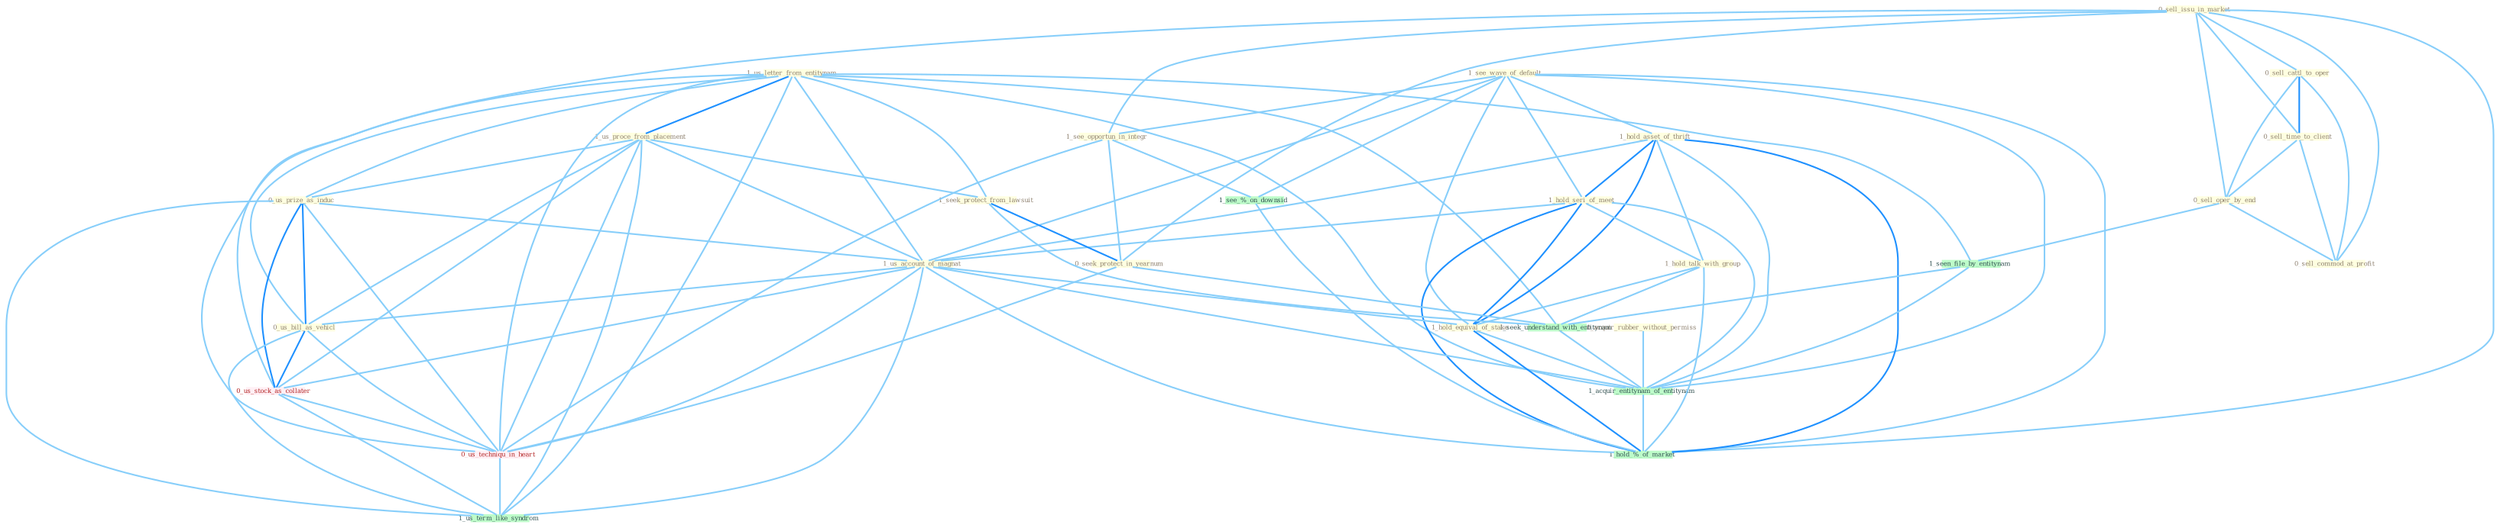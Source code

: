 Graph G{ 
    node
    [shape=polygon,style=filled,width=.5,height=.06,color="#BDFCC9",fixedsize=true,fontsize=4,
    fontcolor="#2f4f4f"];
    {node
    [color="#ffffe0", fontcolor="#8b7d6b"] "1_us_letter_from_entitynam " "0_acquir_rubber_without_permiss " "1_see_wave_of_default " "0_sell_issu_in_market " "1_us_proce_from_placement " "0_sell_cattl_to_oper " "0_sell_time_to_client " "1_hold_asset_of_thrift " "1_hold_seri_of_meet " "1_seek_protect_from_lawsuit " "0_sell_oper_by_end " "0_us_prize_as_induc " "1_see_opportun_in_integr " "0_seek_protect_in_yearnum " "1_us_account_of_magnat " "0_sell_commod_at_profit " "1_hold_talk_with_group " "0_us_bill_as_vehicl " "1_hold_equival_of_stake "}
{node [color="#fff0f5", fontcolor="#b22222"] "0_us_stock_as_collater " "0_us_techniqu_in_heart "}
edge [color="#B0E2FF"];

	"1_us_letter_from_entitynam " -- "1_us_proce_from_placement " [w="2", color="#1e90ff" , len=0.8];
	"1_us_letter_from_entitynam " -- "1_seek_protect_from_lawsuit " [w="1", color="#87cefa" ];
	"1_us_letter_from_entitynam " -- "0_us_prize_as_induc " [w="1", color="#87cefa" ];
	"1_us_letter_from_entitynam " -- "1_us_account_of_magnat " [w="1", color="#87cefa" ];
	"1_us_letter_from_entitynam " -- "0_us_bill_as_vehicl " [w="1", color="#87cefa" ];
	"1_us_letter_from_entitynam " -- "1_seen_file_by_entitynam " [w="1", color="#87cefa" ];
	"1_us_letter_from_entitynam " -- "0_us_stock_as_collater " [w="1", color="#87cefa" ];
	"1_us_letter_from_entitynam " -- "1_seek_understand_with_entitynam " [w="1", color="#87cefa" ];
	"1_us_letter_from_entitynam " -- "1_acquir_entitynam_of_entitynam " [w="1", color="#87cefa" ];
	"1_us_letter_from_entitynam " -- "0_us_techniqu_in_heart " [w="1", color="#87cefa" ];
	"1_us_letter_from_entitynam " -- "1_us_term_like_syndrom " [w="1", color="#87cefa" ];
	"0_acquir_rubber_without_permiss " -- "1_acquir_entitynam_of_entitynam " [w="1", color="#87cefa" ];
	"1_see_wave_of_default " -- "1_hold_asset_of_thrift " [w="1", color="#87cefa" ];
	"1_see_wave_of_default " -- "1_hold_seri_of_meet " [w="1", color="#87cefa" ];
	"1_see_wave_of_default " -- "1_see_opportun_in_integr " [w="1", color="#87cefa" ];
	"1_see_wave_of_default " -- "1_us_account_of_magnat " [w="1", color="#87cefa" ];
	"1_see_wave_of_default " -- "1_hold_equival_of_stake " [w="1", color="#87cefa" ];
	"1_see_wave_of_default " -- "1_acquir_entitynam_of_entitynam " [w="1", color="#87cefa" ];
	"1_see_wave_of_default " -- "1_see_%_on_downsid " [w="1", color="#87cefa" ];
	"1_see_wave_of_default " -- "1_hold_%_of_market " [w="1", color="#87cefa" ];
	"0_sell_issu_in_market " -- "0_sell_cattl_to_oper " [w="1", color="#87cefa" ];
	"0_sell_issu_in_market " -- "0_sell_time_to_client " [w="1", color="#87cefa" ];
	"0_sell_issu_in_market " -- "0_sell_oper_by_end " [w="1", color="#87cefa" ];
	"0_sell_issu_in_market " -- "1_see_opportun_in_integr " [w="1", color="#87cefa" ];
	"0_sell_issu_in_market " -- "0_seek_protect_in_yearnum " [w="1", color="#87cefa" ];
	"0_sell_issu_in_market " -- "0_sell_commod_at_profit " [w="1", color="#87cefa" ];
	"0_sell_issu_in_market " -- "0_us_techniqu_in_heart " [w="1", color="#87cefa" ];
	"0_sell_issu_in_market " -- "1_hold_%_of_market " [w="1", color="#87cefa" ];
	"1_us_proce_from_placement " -- "1_seek_protect_from_lawsuit " [w="1", color="#87cefa" ];
	"1_us_proce_from_placement " -- "0_us_prize_as_induc " [w="1", color="#87cefa" ];
	"1_us_proce_from_placement " -- "1_us_account_of_magnat " [w="1", color="#87cefa" ];
	"1_us_proce_from_placement " -- "0_us_bill_as_vehicl " [w="1", color="#87cefa" ];
	"1_us_proce_from_placement " -- "0_us_stock_as_collater " [w="1", color="#87cefa" ];
	"1_us_proce_from_placement " -- "0_us_techniqu_in_heart " [w="1", color="#87cefa" ];
	"1_us_proce_from_placement " -- "1_us_term_like_syndrom " [w="1", color="#87cefa" ];
	"0_sell_cattl_to_oper " -- "0_sell_time_to_client " [w="2", color="#1e90ff" , len=0.8];
	"0_sell_cattl_to_oper " -- "0_sell_oper_by_end " [w="1", color="#87cefa" ];
	"0_sell_cattl_to_oper " -- "0_sell_commod_at_profit " [w="1", color="#87cefa" ];
	"0_sell_time_to_client " -- "0_sell_oper_by_end " [w="1", color="#87cefa" ];
	"0_sell_time_to_client " -- "0_sell_commod_at_profit " [w="1", color="#87cefa" ];
	"1_hold_asset_of_thrift " -- "1_hold_seri_of_meet " [w="2", color="#1e90ff" , len=0.8];
	"1_hold_asset_of_thrift " -- "1_us_account_of_magnat " [w="1", color="#87cefa" ];
	"1_hold_asset_of_thrift " -- "1_hold_talk_with_group " [w="1", color="#87cefa" ];
	"1_hold_asset_of_thrift " -- "1_hold_equival_of_stake " [w="2", color="#1e90ff" , len=0.8];
	"1_hold_asset_of_thrift " -- "1_acquir_entitynam_of_entitynam " [w="1", color="#87cefa" ];
	"1_hold_asset_of_thrift " -- "1_hold_%_of_market " [w="2", color="#1e90ff" , len=0.8];
	"1_hold_seri_of_meet " -- "1_us_account_of_magnat " [w="1", color="#87cefa" ];
	"1_hold_seri_of_meet " -- "1_hold_talk_with_group " [w="1", color="#87cefa" ];
	"1_hold_seri_of_meet " -- "1_hold_equival_of_stake " [w="2", color="#1e90ff" , len=0.8];
	"1_hold_seri_of_meet " -- "1_acquir_entitynam_of_entitynam " [w="1", color="#87cefa" ];
	"1_hold_seri_of_meet " -- "1_hold_%_of_market " [w="2", color="#1e90ff" , len=0.8];
	"1_seek_protect_from_lawsuit " -- "0_seek_protect_in_yearnum " [w="2", color="#1e90ff" , len=0.8];
	"1_seek_protect_from_lawsuit " -- "1_seek_understand_with_entitynam " [w="1", color="#87cefa" ];
	"0_sell_oper_by_end " -- "0_sell_commod_at_profit " [w="1", color="#87cefa" ];
	"0_sell_oper_by_end " -- "1_seen_file_by_entitynam " [w="1", color="#87cefa" ];
	"0_us_prize_as_induc " -- "1_us_account_of_magnat " [w="1", color="#87cefa" ];
	"0_us_prize_as_induc " -- "0_us_bill_as_vehicl " [w="2", color="#1e90ff" , len=0.8];
	"0_us_prize_as_induc " -- "0_us_stock_as_collater " [w="2", color="#1e90ff" , len=0.8];
	"0_us_prize_as_induc " -- "0_us_techniqu_in_heart " [w="1", color="#87cefa" ];
	"0_us_prize_as_induc " -- "1_us_term_like_syndrom " [w="1", color="#87cefa" ];
	"1_see_opportun_in_integr " -- "0_seek_protect_in_yearnum " [w="1", color="#87cefa" ];
	"1_see_opportun_in_integr " -- "0_us_techniqu_in_heart " [w="1", color="#87cefa" ];
	"1_see_opportun_in_integr " -- "1_see_%_on_downsid " [w="1", color="#87cefa" ];
	"0_seek_protect_in_yearnum " -- "1_seek_understand_with_entitynam " [w="1", color="#87cefa" ];
	"0_seek_protect_in_yearnum " -- "0_us_techniqu_in_heart " [w="1", color="#87cefa" ];
	"1_us_account_of_magnat " -- "0_us_bill_as_vehicl " [w="1", color="#87cefa" ];
	"1_us_account_of_magnat " -- "1_hold_equival_of_stake " [w="1", color="#87cefa" ];
	"1_us_account_of_magnat " -- "0_us_stock_as_collater " [w="1", color="#87cefa" ];
	"1_us_account_of_magnat " -- "1_acquir_entitynam_of_entitynam " [w="1", color="#87cefa" ];
	"1_us_account_of_magnat " -- "0_us_techniqu_in_heart " [w="1", color="#87cefa" ];
	"1_us_account_of_magnat " -- "1_us_term_like_syndrom " [w="1", color="#87cefa" ];
	"1_us_account_of_magnat " -- "1_hold_%_of_market " [w="1", color="#87cefa" ];
	"1_hold_talk_with_group " -- "1_hold_equival_of_stake " [w="1", color="#87cefa" ];
	"1_hold_talk_with_group " -- "1_seek_understand_with_entitynam " [w="1", color="#87cefa" ];
	"1_hold_talk_with_group " -- "1_hold_%_of_market " [w="1", color="#87cefa" ];
	"0_us_bill_as_vehicl " -- "0_us_stock_as_collater " [w="2", color="#1e90ff" , len=0.8];
	"0_us_bill_as_vehicl " -- "0_us_techniqu_in_heart " [w="1", color="#87cefa" ];
	"0_us_bill_as_vehicl " -- "1_us_term_like_syndrom " [w="1", color="#87cefa" ];
	"1_hold_equival_of_stake " -- "1_acquir_entitynam_of_entitynam " [w="1", color="#87cefa" ];
	"1_hold_equival_of_stake " -- "1_hold_%_of_market " [w="2", color="#1e90ff" , len=0.8];
	"1_seen_file_by_entitynam " -- "1_seek_understand_with_entitynam " [w="1", color="#87cefa" ];
	"1_seen_file_by_entitynam " -- "1_acquir_entitynam_of_entitynam " [w="1", color="#87cefa" ];
	"0_us_stock_as_collater " -- "0_us_techniqu_in_heart " [w="1", color="#87cefa" ];
	"0_us_stock_as_collater " -- "1_us_term_like_syndrom " [w="1", color="#87cefa" ];
	"1_seek_understand_with_entitynam " -- "1_acquir_entitynam_of_entitynam " [w="1", color="#87cefa" ];
	"1_acquir_entitynam_of_entitynam " -- "1_hold_%_of_market " [w="1", color="#87cefa" ];
	"0_us_techniqu_in_heart " -- "1_us_term_like_syndrom " [w="1", color="#87cefa" ];
	"1_see_%_on_downsid " -- "1_hold_%_of_market " [w="1", color="#87cefa" ];
}